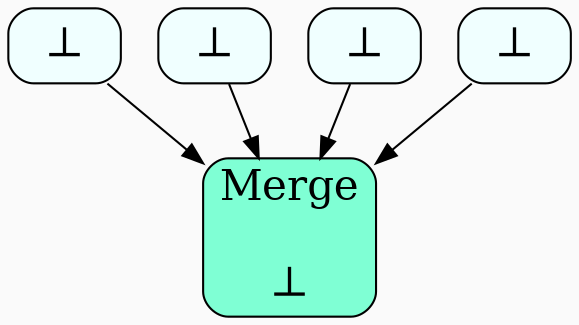 digraph {
  graph[bgcolor=gray98,compound=true]
  node[fontsize=20,shape=box,fillcolor=azure, style="filled,rounded"]
  edge[fontsize=20]

  Merge[fillcolor=aquamarine]

  In0[label="⊥"]
  In1[label="⊥"]
  In2[label="⊥"]
  In3[label="⊥"]

  In0 -> Merge
  In1 -> Merge
  In2 -> Merge
  In3 -> Merge

  Merge[label="Merge\n\n⊥"]
}
